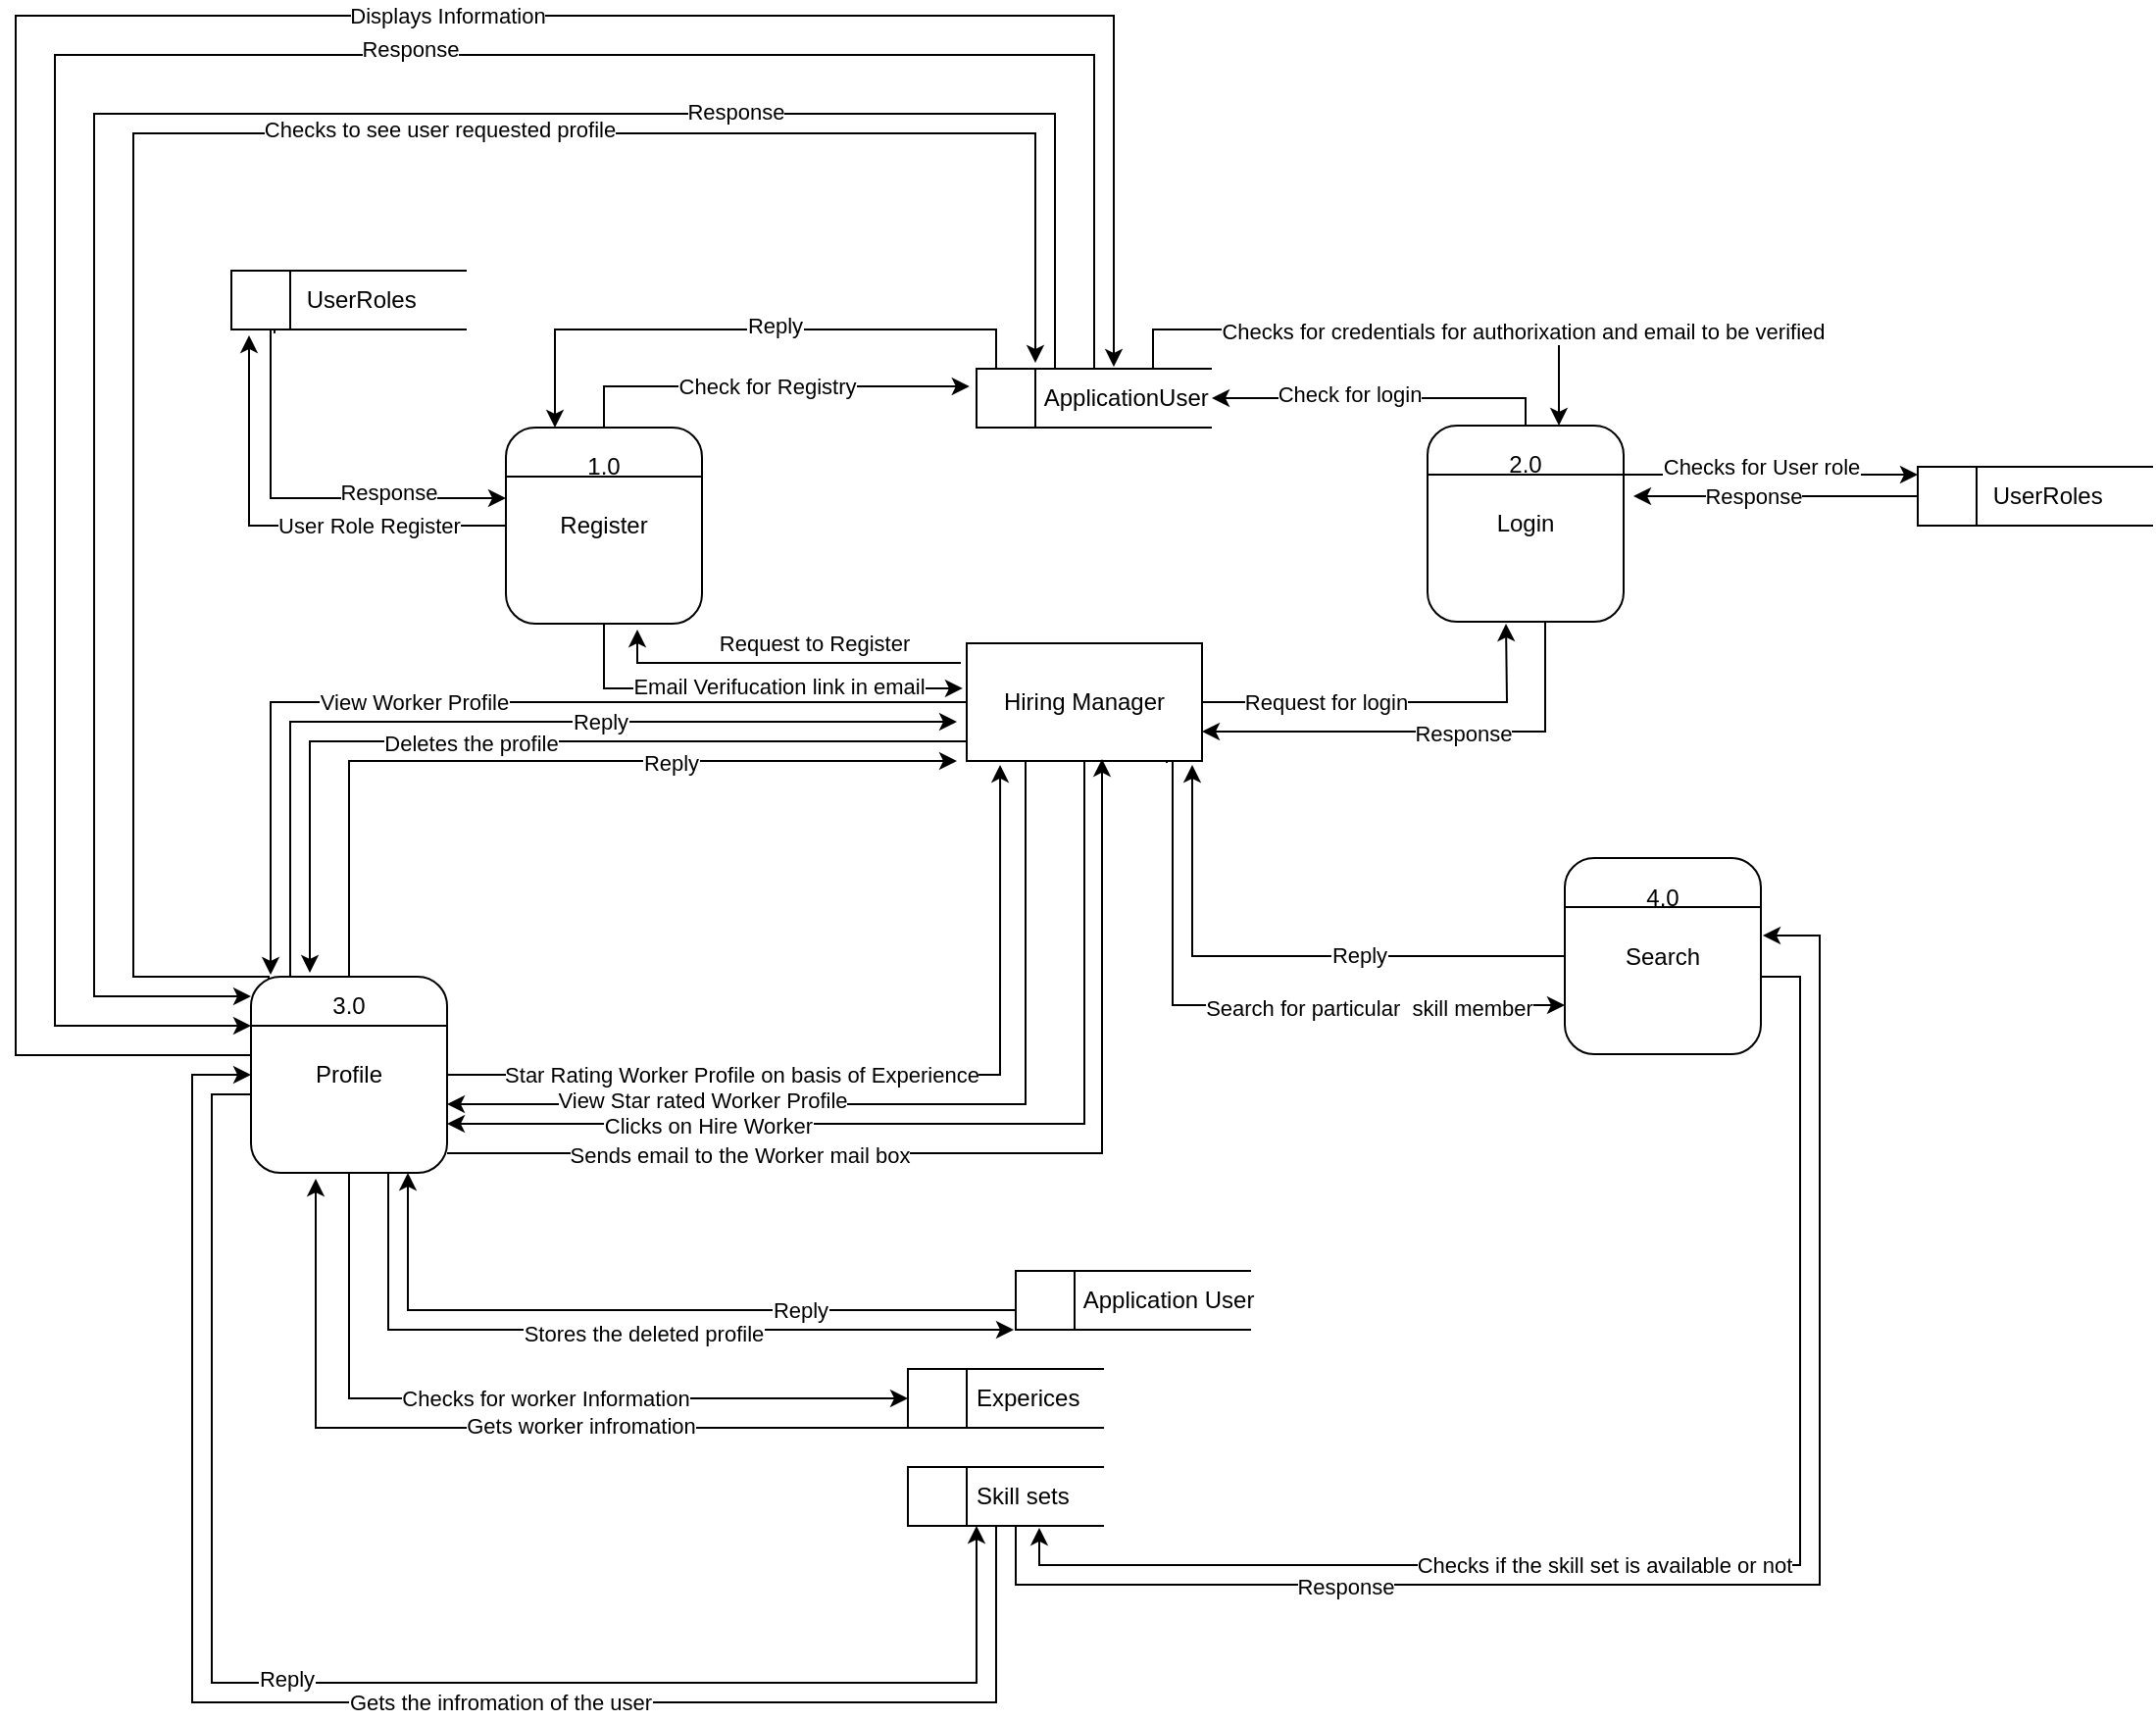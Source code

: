 <mxfile version="14.9.1" type="github">
  <diagram id="8qBJmzlZQiSokgc8NCbG" name="Page-1">
    <mxGraphModel dx="1958" dy="450" grid="1" gridSize="10" guides="1" tooltips="1" connect="1" arrows="1" fold="1" page="1" pageScale="1" pageWidth="850" pageHeight="1100" math="0" shadow="0">
      <root>
        <mxCell id="0" />
        <mxCell id="1" parent="0" />
        <mxCell id="QMCbMUR7JRhNykuZOvW2-59" style="edgeStyle=orthogonalEdgeStyle;rounded=0;orthogonalLoop=1;jettySize=auto;html=1;exitX=0.5;exitY=0;exitDx=0;exitDy=0;entryX=0.25;entryY=0;entryDx=0;entryDy=0;" edge="1" parent="1" source="QMCbMUR7JRhNykuZOvW2-67" target="QMCbMUR7JRhNykuZOvW2-74">
          <mxGeometry relative="1" as="geometry">
            <Array as="points">
              <mxPoint x="420" y="410" />
              <mxPoint x="420" y="390" />
              <mxPoint x="195" y="390" />
            </Array>
          </mxGeometry>
        </mxCell>
        <mxCell id="QMCbMUR7JRhNykuZOvW2-60" value="Reply" style="edgeLabel;html=1;align=center;verticalAlign=middle;resizable=0;points=[];" vertex="1" connectable="0" parent="QMCbMUR7JRhNykuZOvW2-59">
          <mxGeometry x="0.063" y="-2" relative="1" as="geometry">
            <mxPoint as="offset" />
          </mxGeometry>
        </mxCell>
        <mxCell id="QMCbMUR7JRhNykuZOvW2-61" style="edgeStyle=orthogonalEdgeStyle;rounded=0;orthogonalLoop=1;jettySize=auto;html=1;exitX=0.5;exitY=0;exitDx=0;exitDy=0;entryX=0.67;entryY=0;entryDx=0;entryDy=0;entryPerimeter=0;" edge="1" parent="1" source="QMCbMUR7JRhNykuZOvW2-67" target="QMCbMUR7JRhNykuZOvW2-103">
          <mxGeometry relative="1" as="geometry">
            <Array as="points">
              <mxPoint x="500" y="410" />
              <mxPoint x="500" y="390" />
              <mxPoint x="707" y="390" />
            </Array>
          </mxGeometry>
        </mxCell>
        <mxCell id="QMCbMUR7JRhNykuZOvW2-62" value="Checks for credentials for authorixation and email to be verified&amp;nbsp;" style="edgeLabel;html=1;align=center;verticalAlign=middle;resizable=0;points=[];" vertex="1" connectable="0" parent="QMCbMUR7JRhNykuZOvW2-61">
          <mxGeometry x="-0.108" y="-1" relative="1" as="geometry">
            <mxPoint x="103" as="offset" />
          </mxGeometry>
        </mxCell>
        <mxCell id="QMCbMUR7JRhNykuZOvW2-63" style="edgeStyle=orthogonalEdgeStyle;rounded=0;orthogonalLoop=1;jettySize=auto;html=1;exitX=0.41;exitY=0.033;exitDx=0;exitDy=0;exitPerimeter=0;" edge="1" parent="1" source="QMCbMUR7JRhNykuZOvW2-67" target="QMCbMUR7JRhNykuZOvW2-134">
          <mxGeometry relative="1" as="geometry">
            <mxPoint x="70" y="693" as="targetPoint" />
            <Array as="points">
              <mxPoint x="450" y="410" />
              <mxPoint x="450" y="280" />
              <mxPoint x="-40" y="280" />
              <mxPoint x="-40" y="730" />
            </Array>
          </mxGeometry>
        </mxCell>
        <mxCell id="QMCbMUR7JRhNykuZOvW2-64" value="Response" style="edgeLabel;html=1;align=center;verticalAlign=middle;resizable=0;points=[];" vertex="1" connectable="0" parent="QMCbMUR7JRhNykuZOvW2-63">
          <mxGeometry x="-0.478" y="-1" relative="1" as="geometry">
            <mxPoint as="offset" />
          </mxGeometry>
        </mxCell>
        <mxCell id="QMCbMUR7JRhNykuZOvW2-65" style="edgeStyle=orthogonalEdgeStyle;rounded=0;orthogonalLoop=1;jettySize=auto;html=1;exitX=0.5;exitY=0;exitDx=0;exitDy=0;entryX=0;entryY=0.25;entryDx=0;entryDy=0;" edge="1" parent="1" source="QMCbMUR7JRhNykuZOvW2-67" target="QMCbMUR7JRhNykuZOvW2-134">
          <mxGeometry relative="1" as="geometry">
            <mxPoint x="20" y="745" as="targetPoint" />
            <Array as="points">
              <mxPoint x="470" y="250" />
              <mxPoint x="-60" y="250" />
              <mxPoint x="-60" y="745" />
            </Array>
          </mxGeometry>
        </mxCell>
        <mxCell id="QMCbMUR7JRhNykuZOvW2-66" value="Response" style="edgeLabel;html=1;align=center;verticalAlign=middle;resizable=0;points=[];" vertex="1" connectable="0" parent="QMCbMUR7JRhNykuZOvW2-65">
          <mxGeometry x="-0.207" y="-3" relative="1" as="geometry">
            <mxPoint as="offset" />
          </mxGeometry>
        </mxCell>
        <mxCell id="QMCbMUR7JRhNykuZOvW2-67" value="&amp;nbsp;&amp;nbsp;&amp;nbsp;&amp;nbsp;&amp;nbsp;&amp;nbsp;&amp;nbsp;&amp;nbsp; ApplicationUser" style="html=1;dashed=0;whitespace=wrap;shape=mxgraph.dfd.dataStoreID;align=left;spacingLeft=3;points=[[0,0],[0.5,0],[1,0],[0,0.5],[1,0.5],[0,1],[0.5,1],[1,1]];" vertex="1" parent="1">
          <mxGeometry x="410" y="410" width="120" height="30" as="geometry" />
        </mxCell>
        <mxCell id="QMCbMUR7JRhNykuZOvW2-68" style="edgeStyle=orthogonalEdgeStyle;rounded=0;orthogonalLoop=1;jettySize=auto;html=1;exitX=0.5;exitY=1;exitDx=0;exitDy=0;entryX=-0.017;entryY=0.383;entryDx=0;entryDy=0;entryPerimeter=0;" edge="1" parent="1" source="QMCbMUR7JRhNykuZOvW2-74" target="QMCbMUR7JRhNykuZOvW2-93">
          <mxGeometry relative="1" as="geometry">
            <Array as="points">
              <mxPoint x="220" y="573" />
            </Array>
          </mxGeometry>
        </mxCell>
        <mxCell id="QMCbMUR7JRhNykuZOvW2-69" value="Email Verifucation link in email" style="edgeLabel;html=1;align=center;verticalAlign=middle;resizable=0;points=[];" vertex="1" connectable="0" parent="QMCbMUR7JRhNykuZOvW2-68">
          <mxGeometry x="0.125" y="1" relative="1" as="geometry">
            <mxPoint as="offset" />
          </mxGeometry>
        </mxCell>
        <mxCell id="QMCbMUR7JRhNykuZOvW2-70" style="edgeStyle=orthogonalEdgeStyle;rounded=0;orthogonalLoop=1;jettySize=auto;html=1;exitX=0.5;exitY=0;exitDx=0;exitDy=0;entryX=-0.03;entryY=0.3;entryDx=0;entryDy=0;entryPerimeter=0;" edge="1" parent="1" source="QMCbMUR7JRhNykuZOvW2-74" target="QMCbMUR7JRhNykuZOvW2-67">
          <mxGeometry relative="1" as="geometry" />
        </mxCell>
        <mxCell id="QMCbMUR7JRhNykuZOvW2-71" value="Check for Registry" style="edgeLabel;html=1;align=center;verticalAlign=middle;resizable=0;points=[];" vertex="1" connectable="0" parent="QMCbMUR7JRhNykuZOvW2-70">
          <mxGeometry relative="1" as="geometry">
            <mxPoint as="offset" />
          </mxGeometry>
        </mxCell>
        <mxCell id="QMCbMUR7JRhNykuZOvW2-72" style="edgeStyle=orthogonalEdgeStyle;rounded=0;orthogonalLoop=1;jettySize=auto;html=1;entryX=0.075;entryY=1.1;entryDx=0;entryDy=0;entryPerimeter=0;" edge="1" parent="1" source="QMCbMUR7JRhNykuZOvW2-74" target="QMCbMUR7JRhNykuZOvW2-164">
          <mxGeometry relative="1" as="geometry" />
        </mxCell>
        <mxCell id="QMCbMUR7JRhNykuZOvW2-73" value="User Role Register" style="edgeLabel;html=1;align=center;verticalAlign=middle;resizable=0;points=[];" vertex="1" connectable="0" parent="QMCbMUR7JRhNykuZOvW2-72">
          <mxGeometry x="-0.263" y="3" relative="1" as="geometry">
            <mxPoint x="14" y="-3" as="offset" />
          </mxGeometry>
        </mxCell>
        <mxCell id="QMCbMUR7JRhNykuZOvW2-74" value="Register" style="rounded=1;whiteSpace=wrap;html=1;" vertex="1" parent="1">
          <mxGeometry x="170" y="440" width="100" height="100" as="geometry" />
        </mxCell>
        <mxCell id="QMCbMUR7JRhNykuZOvW2-75" value="" style="endArrow=none;html=1;exitX=0;exitY=0.25;exitDx=0;exitDy=0;entryX=1;entryY=0.25;entryDx=0;entryDy=0;" edge="1" parent="1" source="QMCbMUR7JRhNykuZOvW2-74" target="QMCbMUR7JRhNykuZOvW2-74">
          <mxGeometry width="50" height="50" relative="1" as="geometry">
            <mxPoint x="410" y="520" as="sourcePoint" />
            <mxPoint x="290" y="470" as="targetPoint" />
          </mxGeometry>
        </mxCell>
        <mxCell id="QMCbMUR7JRhNykuZOvW2-76" style="edgeStyle=orthogonalEdgeStyle;rounded=0;orthogonalLoop=1;jettySize=auto;html=1;exitX=0.5;exitY=1;exitDx=0;exitDy=0;" edge="1" parent="1" source="QMCbMUR7JRhNykuZOvW2-74" target="QMCbMUR7JRhNykuZOvW2-74">
          <mxGeometry relative="1" as="geometry" />
        </mxCell>
        <mxCell id="QMCbMUR7JRhNykuZOvW2-77" style="edgeStyle=orthogonalEdgeStyle;rounded=0;orthogonalLoop=1;jettySize=auto;html=1;entryX=0.67;entryY=1.03;entryDx=0;entryDy=0;entryPerimeter=0;" edge="1" parent="1" target="QMCbMUR7JRhNykuZOvW2-74">
          <mxGeometry relative="1" as="geometry">
            <mxPoint x="402" y="560" as="sourcePoint" />
            <Array as="points">
              <mxPoint x="402" y="560" />
              <mxPoint x="237" y="560" />
            </Array>
          </mxGeometry>
        </mxCell>
        <mxCell id="QMCbMUR7JRhNykuZOvW2-78" value="Request to Register" style="edgeLabel;html=1;align=center;verticalAlign=middle;resizable=0;points=[];" vertex="1" connectable="0" parent="QMCbMUR7JRhNykuZOvW2-77">
          <mxGeometry x="-0.026" y="4" relative="1" as="geometry">
            <mxPoint x="13" y="-14" as="offset" />
          </mxGeometry>
        </mxCell>
        <mxCell id="QMCbMUR7JRhNykuZOvW2-79" style="edgeStyle=orthogonalEdgeStyle;rounded=0;orthogonalLoop=1;jettySize=auto;html=1;exitX=1;exitY=0.5;exitDx=0;exitDy=0;" edge="1" parent="1" source="QMCbMUR7JRhNykuZOvW2-93">
          <mxGeometry relative="1" as="geometry">
            <mxPoint x="680" y="540" as="targetPoint" />
          </mxGeometry>
        </mxCell>
        <mxCell id="QMCbMUR7JRhNykuZOvW2-80" value="Request for login" style="edgeLabel;html=1;align=center;verticalAlign=middle;resizable=0;points=[];" vertex="1" connectable="0" parent="QMCbMUR7JRhNykuZOvW2-79">
          <mxGeometry x="-0.354" relative="1" as="geometry">
            <mxPoint as="offset" />
          </mxGeometry>
        </mxCell>
        <mxCell id="QMCbMUR7JRhNykuZOvW2-81" style="edgeStyle=orthogonalEdgeStyle;rounded=0;orthogonalLoop=1;jettySize=auto;html=1;exitX=0.85;exitY=1.017;exitDx=0;exitDy=0;entryX=0;entryY=0.75;entryDx=0;entryDy=0;exitPerimeter=0;" edge="1" parent="1" source="QMCbMUR7JRhNykuZOvW2-93" target="QMCbMUR7JRhNykuZOvW2-143">
          <mxGeometry relative="1" as="geometry">
            <Array as="points">
              <mxPoint x="507" y="610" />
              <mxPoint x="510" y="610" />
              <mxPoint x="510" y="735" />
            </Array>
          </mxGeometry>
        </mxCell>
        <mxCell id="QMCbMUR7JRhNykuZOvW2-82" value="Search for particular&amp;nbsp; skill member" style="edgeLabel;html=1;align=center;verticalAlign=middle;resizable=0;points=[];" vertex="1" connectable="0" parent="QMCbMUR7JRhNykuZOvW2-81">
          <mxGeometry x="0.444" y="1" relative="1" as="geometry">
            <mxPoint x="-8.48" y="1.75" as="offset" />
          </mxGeometry>
        </mxCell>
        <mxCell id="QMCbMUR7JRhNykuZOvW2-89" style="edgeStyle=orthogonalEdgeStyle;rounded=0;orthogonalLoop=1;jettySize=auto;html=1;exitX=0;exitY=0.75;exitDx=0;exitDy=0;" edge="1" parent="1" source="QMCbMUR7JRhNykuZOvW2-93">
          <mxGeometry relative="1" as="geometry">
            <Array as="points">
              <mxPoint x="405" y="580" />
              <mxPoint x="50" y="580" />
              <mxPoint x="50" y="719" />
            </Array>
            <mxPoint x="50" y="719" as="targetPoint" />
          </mxGeometry>
        </mxCell>
        <mxCell id="QMCbMUR7JRhNykuZOvW2-90" value="View Worker Profile" style="edgeLabel;html=1;align=center;verticalAlign=middle;resizable=0;points=[];" vertex="1" connectable="0" parent="QMCbMUR7JRhNykuZOvW2-89">
          <mxGeometry x="0.037" y="1" relative="1" as="geometry">
            <mxPoint x="-33" y="-1" as="offset" />
          </mxGeometry>
        </mxCell>
        <mxCell id="QMCbMUR7JRhNykuZOvW2-91" style="edgeStyle=orthogonalEdgeStyle;rounded=0;orthogonalLoop=1;jettySize=auto;html=1;exitX=0;exitY=0.75;exitDx=0;exitDy=0;" edge="1" parent="1" source="QMCbMUR7JRhNykuZOvW2-93">
          <mxGeometry relative="1" as="geometry">
            <Array as="points">
              <mxPoint x="405" y="600" />
              <mxPoint x="70" y="600" />
              <mxPoint x="70" y="718" />
            </Array>
            <mxPoint x="70" y="718" as="targetPoint" />
          </mxGeometry>
        </mxCell>
        <mxCell id="QMCbMUR7JRhNykuZOvW2-92" value="Deletes the profile" style="edgeLabel;html=1;align=center;verticalAlign=middle;resizable=0;points=[];" vertex="1" connectable="0" parent="QMCbMUR7JRhNykuZOvW2-91">
          <mxGeometry x="0.129" y="1" relative="1" as="geometry">
            <mxPoint as="offset" />
          </mxGeometry>
        </mxCell>
        <mxCell id="QMCbMUR7JRhNykuZOvW2-179" style="edgeStyle=orthogonalEdgeStyle;rounded=0;orthogonalLoop=1;jettySize=auto;html=1;exitX=0.25;exitY=1;exitDx=0;exitDy=0;entryX=1;entryY=0.65;entryDx=0;entryDy=0;entryPerimeter=0;" edge="1" parent="1" source="QMCbMUR7JRhNykuZOvW2-93" target="QMCbMUR7JRhNykuZOvW2-134">
          <mxGeometry relative="1" as="geometry" />
        </mxCell>
        <mxCell id="QMCbMUR7JRhNykuZOvW2-180" value="View Star rated Worker Profile" style="edgeLabel;html=1;align=center;verticalAlign=middle;resizable=0;points=[];" vertex="1" connectable="0" parent="QMCbMUR7JRhNykuZOvW2-179">
          <mxGeometry x="0.719" y="-2" relative="1" as="geometry">
            <mxPoint x="64" as="offset" />
          </mxGeometry>
        </mxCell>
        <mxCell id="QMCbMUR7JRhNykuZOvW2-181" style="edgeStyle=orthogonalEdgeStyle;rounded=0;orthogonalLoop=1;jettySize=auto;html=1;exitX=0.5;exitY=1;exitDx=0;exitDy=0;entryX=1;entryY=0.75;entryDx=0;entryDy=0;" edge="1" parent="1" source="QMCbMUR7JRhNykuZOvW2-93" target="QMCbMUR7JRhNykuZOvW2-134">
          <mxGeometry relative="1" as="geometry" />
        </mxCell>
        <mxCell id="QMCbMUR7JRhNykuZOvW2-182" value="Clicks on Hire Worker" style="edgeLabel;html=1;align=center;verticalAlign=middle;resizable=0;points=[];" vertex="1" connectable="0" parent="QMCbMUR7JRhNykuZOvW2-181">
          <mxGeometry x="0.478" y="1" relative="1" as="geometry">
            <mxPoint as="offset" />
          </mxGeometry>
        </mxCell>
        <mxCell id="QMCbMUR7JRhNykuZOvW2-93" value="Hiring Manager" style="rounded=0;whiteSpace=wrap;html=1;" vertex="1" parent="1">
          <mxGeometry x="405" y="550" width="120" height="60" as="geometry" />
        </mxCell>
        <mxCell id="QMCbMUR7JRhNykuZOvW2-94" value="1.0" style="text;html=1;strokeColor=none;fillColor=none;align=center;verticalAlign=middle;whiteSpace=wrap;rounded=0;" vertex="1" parent="1">
          <mxGeometry x="200" y="450" width="40" height="20" as="geometry" />
        </mxCell>
        <mxCell id="QMCbMUR7JRhNykuZOvW2-95" value="" style="endArrow=none;html=1;exitX=0;exitY=0.25;exitDx=0;exitDy=0;entryX=1;entryY=0.25;entryDx=0;entryDy=0;" edge="1" parent="1">
          <mxGeometry width="50" height="50" relative="1" as="geometry">
            <mxPoint x="170" y="465" as="sourcePoint" />
            <mxPoint x="270" y="465" as="targetPoint" />
          </mxGeometry>
        </mxCell>
        <mxCell id="QMCbMUR7JRhNykuZOvW2-96" style="edgeStyle=orthogonalEdgeStyle;rounded=0;orthogonalLoop=1;jettySize=auto;html=1;exitX=0.5;exitY=1;exitDx=0;exitDy=0;" edge="1" parent="1">
          <mxGeometry relative="1" as="geometry">
            <mxPoint x="220" y="540" as="sourcePoint" />
            <mxPoint x="220" y="540" as="targetPoint" />
          </mxGeometry>
        </mxCell>
        <mxCell id="QMCbMUR7JRhNykuZOvW2-97" style="edgeStyle=orthogonalEdgeStyle;rounded=0;orthogonalLoop=1;jettySize=auto;html=1;exitX=0.5;exitY=1;exitDx=0;exitDy=0;" edge="1" parent="1">
          <mxGeometry relative="1" as="geometry">
            <mxPoint x="660" y="469" as="sourcePoint" />
            <mxPoint x="660" y="469" as="targetPoint" />
          </mxGeometry>
        </mxCell>
        <mxCell id="QMCbMUR7JRhNykuZOvW2-98" style="edgeStyle=orthogonalEdgeStyle;rounded=0;orthogonalLoop=1;jettySize=auto;html=1;exitX=0.5;exitY=1;exitDx=0;exitDy=0;" edge="1" parent="1">
          <mxGeometry relative="1" as="geometry">
            <mxPoint x="660" y="469" as="sourcePoint" />
            <mxPoint x="660" y="469" as="targetPoint" />
          </mxGeometry>
        </mxCell>
        <mxCell id="QMCbMUR7JRhNykuZOvW2-99" style="edgeStyle=orthogonalEdgeStyle;rounded=0;orthogonalLoop=1;jettySize=auto;html=1;exitX=0.61;exitY=1;exitDx=0;exitDy=0;entryX=1;entryY=0.75;entryDx=0;entryDy=0;exitPerimeter=0;" edge="1" parent="1" source="QMCbMUR7JRhNykuZOvW2-103" target="QMCbMUR7JRhNykuZOvW2-93">
          <mxGeometry relative="1" as="geometry">
            <Array as="points">
              <mxPoint x="700" y="539" />
              <mxPoint x="700" y="595" />
            </Array>
          </mxGeometry>
        </mxCell>
        <mxCell id="QMCbMUR7JRhNykuZOvW2-100" value="Response" style="edgeLabel;html=1;align=center;verticalAlign=middle;resizable=0;points=[];" vertex="1" connectable="0" parent="QMCbMUR7JRhNykuZOvW2-99">
          <mxGeometry x="-0.147" y="1" relative="1" as="geometry">
            <mxPoint as="offset" />
          </mxGeometry>
        </mxCell>
        <mxCell id="QMCbMUR7JRhNykuZOvW2-101" style="edgeStyle=orthogonalEdgeStyle;rounded=0;orthogonalLoop=1;jettySize=auto;html=1;" edge="1" parent="1" source="QMCbMUR7JRhNykuZOvW2-103">
          <mxGeometry relative="1" as="geometry">
            <Array as="points">
              <mxPoint x="690" y="425" />
            </Array>
            <mxPoint x="530" y="425" as="targetPoint" />
          </mxGeometry>
        </mxCell>
        <mxCell id="QMCbMUR7JRhNykuZOvW2-102" value="Check for login" style="edgeLabel;html=1;align=center;verticalAlign=middle;resizable=0;points=[];" vertex="1" connectable="0" parent="QMCbMUR7JRhNykuZOvW2-101">
          <mxGeometry x="0.196" y="-2" relative="1" as="geometry">
            <mxPoint as="offset" />
          </mxGeometry>
        </mxCell>
        <mxCell id="QMCbMUR7JRhNykuZOvW2-191" style="edgeStyle=orthogonalEdgeStyle;rounded=0;orthogonalLoop=1;jettySize=auto;html=1;exitX=1;exitY=0.25;exitDx=0;exitDy=0;" edge="1" parent="1" source="QMCbMUR7JRhNykuZOvW2-103">
          <mxGeometry relative="1" as="geometry">
            <mxPoint x="890" y="464" as="targetPoint" />
          </mxGeometry>
        </mxCell>
        <mxCell id="QMCbMUR7JRhNykuZOvW2-193" value="Checks for User role" style="edgeLabel;html=1;align=center;verticalAlign=middle;resizable=0;points=[];" vertex="1" connectable="0" parent="QMCbMUR7JRhNykuZOvW2-191">
          <mxGeometry x="-0.293" y="3" relative="1" as="geometry">
            <mxPoint x="17" y="-1" as="offset" />
          </mxGeometry>
        </mxCell>
        <mxCell id="QMCbMUR7JRhNykuZOvW2-103" value="Login" style="rounded=1;whiteSpace=wrap;html=1;" vertex="1" parent="1">
          <mxGeometry x="640" y="439" width="100" height="100" as="geometry" />
        </mxCell>
        <mxCell id="QMCbMUR7JRhNykuZOvW2-104" value="" style="endArrow=none;html=1;exitX=0;exitY=0.25;exitDx=0;exitDy=0;entryX=1;entryY=0.25;entryDx=0;entryDy=0;" edge="1" parent="1" source="QMCbMUR7JRhNykuZOvW2-103" target="QMCbMUR7JRhNykuZOvW2-103">
          <mxGeometry width="50" height="50" relative="1" as="geometry">
            <mxPoint x="880" y="459" as="sourcePoint" />
            <mxPoint x="760" y="409" as="targetPoint" />
          </mxGeometry>
        </mxCell>
        <mxCell id="QMCbMUR7JRhNykuZOvW2-105" style="edgeStyle=orthogonalEdgeStyle;rounded=0;orthogonalLoop=1;jettySize=auto;html=1;exitX=0.5;exitY=1;exitDx=0;exitDy=0;" edge="1" parent="1" source="QMCbMUR7JRhNykuZOvW2-103" target="QMCbMUR7JRhNykuZOvW2-103">
          <mxGeometry relative="1" as="geometry" />
        </mxCell>
        <mxCell id="QMCbMUR7JRhNykuZOvW2-106" style="edgeStyle=orthogonalEdgeStyle;rounded=0;orthogonalLoop=1;jettySize=auto;html=1;exitX=0.5;exitY=1;exitDx=0;exitDy=0;" edge="1" parent="1">
          <mxGeometry relative="1" as="geometry">
            <mxPoint x="690" y="479" as="sourcePoint" />
            <mxPoint x="690" y="479" as="targetPoint" />
          </mxGeometry>
        </mxCell>
        <mxCell id="QMCbMUR7JRhNykuZOvW2-107" value="2.0" style="text;html=1;strokeColor=none;fillColor=none;align=center;verticalAlign=middle;whiteSpace=wrap;rounded=0;" vertex="1" parent="1">
          <mxGeometry x="670" y="449" width="40" height="20" as="geometry" />
        </mxCell>
        <mxCell id="QMCbMUR7JRhNykuZOvW2-108" style="edgeStyle=orthogonalEdgeStyle;rounded=0;orthogonalLoop=1;jettySize=auto;html=1;exitX=0.5;exitY=1;exitDx=0;exitDy=0;" edge="1" parent="1">
          <mxGeometry relative="1" as="geometry">
            <mxPoint x="415" y="720" as="sourcePoint" />
            <mxPoint x="415" y="720" as="targetPoint" />
          </mxGeometry>
        </mxCell>
        <mxCell id="QMCbMUR7JRhNykuZOvW2-109" style="edgeStyle=orthogonalEdgeStyle;rounded=0;orthogonalLoop=1;jettySize=auto;html=1;exitX=0.5;exitY=1;exitDx=0;exitDy=0;" edge="1" parent="1">
          <mxGeometry relative="1" as="geometry">
            <mxPoint x="415" y="720" as="sourcePoint" />
            <mxPoint x="415" y="720" as="targetPoint" />
          </mxGeometry>
        </mxCell>
        <mxCell id="QMCbMUR7JRhNykuZOvW2-110" style="edgeStyle=orthogonalEdgeStyle;rounded=0;orthogonalLoop=1;jettySize=auto;html=1;exitX=0.09;exitY=0.02;exitDx=0;exitDy=0;exitPerimeter=0;" edge="1" parent="1" source="QMCbMUR7JRhNykuZOvW2-134">
          <mxGeometry relative="1" as="geometry">
            <Array as="points">
              <mxPoint x="49" y="720" />
              <mxPoint x="-20" y="720" />
              <mxPoint x="-20" y="290" />
              <mxPoint x="440" y="290" />
            </Array>
            <mxPoint x="440" y="407" as="targetPoint" />
          </mxGeometry>
        </mxCell>
        <mxCell id="QMCbMUR7JRhNykuZOvW2-111" value="Checks to see user requested profile " style="edgeLabel;html=1;align=center;verticalAlign=middle;resizable=0;points=[];" vertex="1" connectable="0" parent="QMCbMUR7JRhNykuZOvW2-110">
          <mxGeometry x="0.218" y="2" relative="1" as="geometry">
            <mxPoint as="offset" />
          </mxGeometry>
        </mxCell>
        <mxCell id="QMCbMUR7JRhNykuZOvW2-124" style="edgeStyle=orthogonalEdgeStyle;rounded=0;orthogonalLoop=1;jettySize=auto;html=1;exitX=0.25;exitY=0;exitDx=0;exitDy=0;" edge="1" parent="1" source="QMCbMUR7JRhNykuZOvW2-134">
          <mxGeometry relative="1" as="geometry">
            <mxPoint x="400" y="590" as="targetPoint" />
            <Array as="points">
              <mxPoint x="60" y="720" />
              <mxPoint x="60" y="590" />
            </Array>
          </mxGeometry>
        </mxCell>
        <mxCell id="QMCbMUR7JRhNykuZOvW2-125" value="Reply" style="edgeLabel;html=1;align=center;verticalAlign=middle;resizable=0;points=[];" vertex="1" connectable="0" parent="QMCbMUR7JRhNykuZOvW2-124">
          <mxGeometry x="0.233" relative="1" as="geometry">
            <mxPoint as="offset" />
          </mxGeometry>
        </mxCell>
        <mxCell id="QMCbMUR7JRhNykuZOvW2-126" style="edgeStyle=orthogonalEdgeStyle;rounded=0;orthogonalLoop=1;jettySize=auto;html=1;exitX=0;exitY=0.75;exitDx=0;exitDy=0;" edge="1" parent="1" source="QMCbMUR7JRhNykuZOvW2-134">
          <mxGeometry relative="1" as="geometry">
            <mxPoint x="410" y="1000" as="targetPoint" />
            <Array as="points">
              <mxPoint x="40" y="780" />
              <mxPoint x="20" y="780" />
              <mxPoint x="20" y="1080" />
              <mxPoint x="410" y="1080" />
            </Array>
          </mxGeometry>
        </mxCell>
        <mxCell id="QMCbMUR7JRhNykuZOvW2-127" value="Reply" style="edgeLabel;html=1;align=center;verticalAlign=middle;resizable=0;points=[];" vertex="1" connectable="0" parent="QMCbMUR7JRhNykuZOvW2-126">
          <mxGeometry x="-0.073" y="2" relative="1" as="geometry">
            <mxPoint as="offset" />
          </mxGeometry>
        </mxCell>
        <mxCell id="QMCbMUR7JRhNykuZOvW2-128" style="edgeStyle=orthogonalEdgeStyle;rounded=0;orthogonalLoop=1;jettySize=auto;html=1;exitX=0;exitY=0.25;exitDx=0;exitDy=0;" edge="1" parent="1" source="QMCbMUR7JRhNykuZOvW2-134">
          <mxGeometry relative="1" as="geometry">
            <mxPoint x="480" y="409" as="targetPoint" />
            <Array as="points">
              <mxPoint x="40" y="760" />
              <mxPoint x="-80" y="760" />
              <mxPoint x="-80" y="230" />
              <mxPoint x="480" y="230" />
            </Array>
          </mxGeometry>
        </mxCell>
        <mxCell id="QMCbMUR7JRhNykuZOvW2-129" value="Displays Information" style="edgeLabel;html=1;align=center;verticalAlign=middle;resizable=0;points=[];" vertex="1" connectable="0" parent="QMCbMUR7JRhNykuZOvW2-128">
          <mxGeometry x="0.261" relative="1" as="geometry">
            <mxPoint as="offset" />
          </mxGeometry>
        </mxCell>
        <mxCell id="QMCbMUR7JRhNykuZOvW2-130" style="edgeStyle=orthogonalEdgeStyle;rounded=0;orthogonalLoop=1;jettySize=auto;html=1;exitX=0.75;exitY=0;exitDx=0;exitDy=0;" edge="1" parent="1" source="QMCbMUR7JRhNykuZOvW2-134">
          <mxGeometry relative="1" as="geometry">
            <mxPoint x="400" y="610" as="targetPoint" />
            <Array as="points">
              <mxPoint x="90" y="720" />
              <mxPoint x="90" y="610" />
            </Array>
          </mxGeometry>
        </mxCell>
        <mxCell id="QMCbMUR7JRhNykuZOvW2-131" value="Reply" style="edgeLabel;html=1;align=center;verticalAlign=middle;resizable=0;points=[];" vertex="1" connectable="0" parent="QMCbMUR7JRhNykuZOvW2-130">
          <mxGeometry x="0.342" y="-1" relative="1" as="geometry">
            <mxPoint as="offset" />
          </mxGeometry>
        </mxCell>
        <mxCell id="QMCbMUR7JRhNykuZOvW2-132" style="edgeStyle=orthogonalEdgeStyle;rounded=0;orthogonalLoop=1;jettySize=auto;html=1;exitX=0.75;exitY=1;exitDx=0;exitDy=0;" edge="1" parent="1" source="QMCbMUR7JRhNykuZOvW2-134">
          <mxGeometry relative="1" as="geometry">
            <mxPoint x="429" y="900" as="targetPoint" />
            <Array as="points">
              <mxPoint x="110" y="820" />
              <mxPoint x="110" y="900" />
            </Array>
          </mxGeometry>
        </mxCell>
        <mxCell id="QMCbMUR7JRhNykuZOvW2-133" value="Stores the deleted profile " style="edgeLabel;html=1;align=center;verticalAlign=middle;resizable=0;points=[];" vertex="1" connectable="0" parent="QMCbMUR7JRhNykuZOvW2-132">
          <mxGeometry x="0.064" y="-2" relative="1" as="geometry">
            <mxPoint as="offset" />
          </mxGeometry>
        </mxCell>
        <mxCell id="QMCbMUR7JRhNykuZOvW2-169" style="edgeStyle=orthogonalEdgeStyle;rounded=0;orthogonalLoop=1;jettySize=auto;html=1;exitX=0.5;exitY=1;exitDx=0;exitDy=0;entryX=0;entryY=0.5;entryDx=0;entryDy=0;" edge="1" parent="1" source="QMCbMUR7JRhNykuZOvW2-134" target="QMCbMUR7JRhNykuZOvW2-158">
          <mxGeometry relative="1" as="geometry" />
        </mxCell>
        <mxCell id="QMCbMUR7JRhNykuZOvW2-171" value="Checks for worker Information" style="edgeLabel;html=1;align=center;verticalAlign=middle;resizable=0;points=[];" vertex="1" connectable="0" parent="QMCbMUR7JRhNykuZOvW2-169">
          <mxGeometry x="0.075" relative="1" as="geometry">
            <mxPoint as="offset" />
          </mxGeometry>
        </mxCell>
        <mxCell id="QMCbMUR7JRhNykuZOvW2-174" style="edgeStyle=orthogonalEdgeStyle;rounded=0;orthogonalLoop=1;jettySize=auto;html=1;exitX=1;exitY=0.5;exitDx=0;exitDy=0;entryX=0.142;entryY=1.033;entryDx=0;entryDy=0;entryPerimeter=0;" edge="1" parent="1" source="QMCbMUR7JRhNykuZOvW2-134" target="QMCbMUR7JRhNykuZOvW2-93">
          <mxGeometry relative="1" as="geometry" />
        </mxCell>
        <mxCell id="QMCbMUR7JRhNykuZOvW2-177" value="Star Rating Worker Profile on basis of Experience" style="edgeLabel;html=1;align=center;verticalAlign=middle;resizable=0;points=[];" vertex="1" connectable="0" parent="QMCbMUR7JRhNykuZOvW2-174">
          <mxGeometry x="-0.809" relative="1" as="geometry">
            <mxPoint x="108" as="offset" />
          </mxGeometry>
        </mxCell>
        <mxCell id="QMCbMUR7JRhNykuZOvW2-183" style="edgeStyle=orthogonalEdgeStyle;rounded=0;orthogonalLoop=1;jettySize=auto;html=1;entryX=0.575;entryY=0.983;entryDx=0;entryDy=0;entryPerimeter=0;" edge="1" parent="1" source="QMCbMUR7JRhNykuZOvW2-134" target="QMCbMUR7JRhNykuZOvW2-93">
          <mxGeometry relative="1" as="geometry">
            <Array as="points">
              <mxPoint x="474" y="810" />
            </Array>
          </mxGeometry>
        </mxCell>
        <mxCell id="QMCbMUR7JRhNykuZOvW2-184" value="Sends email to the Worker mail box" style="edgeLabel;html=1;align=center;verticalAlign=middle;resizable=0;points=[];" vertex="1" connectable="0" parent="QMCbMUR7JRhNykuZOvW2-183">
          <mxGeometry x="-0.443" y="-1" relative="1" as="geometry">
            <mxPoint as="offset" />
          </mxGeometry>
        </mxCell>
        <mxCell id="QMCbMUR7JRhNykuZOvW2-134" value="Profile" style="rounded=1;whiteSpace=wrap;html=1;" vertex="1" parent="1">
          <mxGeometry x="40" y="720" width="100" height="100" as="geometry" />
        </mxCell>
        <mxCell id="QMCbMUR7JRhNykuZOvW2-135" value="" style="endArrow=none;html=1;exitX=0;exitY=0.25;exitDx=0;exitDy=0;entryX=1;entryY=0.25;entryDx=0;entryDy=0;" edge="1" parent="1" source="QMCbMUR7JRhNykuZOvW2-134" target="QMCbMUR7JRhNykuZOvW2-134">
          <mxGeometry width="50" height="50" relative="1" as="geometry">
            <mxPoint x="260" y="1110" as="sourcePoint" />
            <mxPoint x="140" y="1060" as="targetPoint" />
          </mxGeometry>
        </mxCell>
        <mxCell id="QMCbMUR7JRhNykuZOvW2-136" style="edgeStyle=orthogonalEdgeStyle;rounded=0;orthogonalLoop=1;jettySize=auto;html=1;exitX=0.5;exitY=1;exitDx=0;exitDy=0;" edge="1" parent="1" source="QMCbMUR7JRhNykuZOvW2-134" target="QMCbMUR7JRhNykuZOvW2-134">
          <mxGeometry relative="1" as="geometry" />
        </mxCell>
        <mxCell id="QMCbMUR7JRhNykuZOvW2-137" style="edgeStyle=orthogonalEdgeStyle;rounded=0;orthogonalLoop=1;jettySize=auto;html=1;exitX=0.5;exitY=1;exitDx=0;exitDy=0;" edge="1" parent="1">
          <mxGeometry relative="1" as="geometry">
            <mxPoint x="450" y="628" as="sourcePoint" />
            <mxPoint x="450" y="628" as="targetPoint" />
          </mxGeometry>
        </mxCell>
        <mxCell id="QMCbMUR7JRhNykuZOvW2-138" value="3.0" style="text;html=1;strokeColor=none;fillColor=none;align=center;verticalAlign=middle;whiteSpace=wrap;rounded=0;" vertex="1" parent="1">
          <mxGeometry x="70" y="730" width="40" height="10.5" as="geometry" />
        </mxCell>
        <mxCell id="QMCbMUR7JRhNykuZOvW2-139" style="edgeStyle=orthogonalEdgeStyle;rounded=0;orthogonalLoop=1;jettySize=auto;html=1;" edge="1" parent="1" source="QMCbMUR7JRhNykuZOvW2-143">
          <mxGeometry relative="1" as="geometry">
            <mxPoint x="520" y="612" as="targetPoint" />
            <Array as="points">
              <mxPoint x="520" y="710" />
              <mxPoint x="520" y="612" />
            </Array>
          </mxGeometry>
        </mxCell>
        <mxCell id="QMCbMUR7JRhNykuZOvW2-140" value="Reply" style="edgeLabel;html=1;align=center;verticalAlign=middle;resizable=0;points=[];" vertex="1" connectable="0" parent="QMCbMUR7JRhNykuZOvW2-139">
          <mxGeometry x="-0.27" y="-1" relative="1" as="geometry">
            <mxPoint as="offset" />
          </mxGeometry>
        </mxCell>
        <mxCell id="QMCbMUR7JRhNykuZOvW2-141" style="edgeStyle=orthogonalEdgeStyle;rounded=0;orthogonalLoop=1;jettySize=auto;html=1;exitX=1;exitY=0.75;exitDx=0;exitDy=0;entryX=0.67;entryY=1.033;entryDx=0;entryDy=0;entryPerimeter=0;" edge="1" parent="1" source="QMCbMUR7JRhNykuZOvW2-143" target="QMCbMUR7JRhNykuZOvW2-155">
          <mxGeometry relative="1" as="geometry">
            <mxPoint x="600" y="1005" as="targetPoint" />
            <Array as="points">
              <mxPoint x="810" y="720" />
              <mxPoint x="830" y="720" />
              <mxPoint x="830" y="1020" />
              <mxPoint x="442" y="1020" />
            </Array>
          </mxGeometry>
        </mxCell>
        <mxCell id="QMCbMUR7JRhNykuZOvW2-142" value="Checks if the skill set is available or not" style="edgeLabel;html=1;align=center;verticalAlign=middle;resizable=0;points=[];" vertex="1" connectable="0" parent="QMCbMUR7JRhNykuZOvW2-141">
          <mxGeometry x="0.206" relative="1" as="geometry">
            <mxPoint x="12.5" as="offset" />
          </mxGeometry>
        </mxCell>
        <mxCell id="QMCbMUR7JRhNykuZOvW2-143" value="Search" style="rounded=1;whiteSpace=wrap;html=1;" vertex="1" parent="1">
          <mxGeometry x="710" y="659.5" width="100" height="100" as="geometry" />
        </mxCell>
        <mxCell id="QMCbMUR7JRhNykuZOvW2-144" value="" style="endArrow=none;html=1;exitX=0;exitY=0.25;exitDx=0;exitDy=0;entryX=1;entryY=0.25;entryDx=0;entryDy=0;" edge="1" parent="1" source="QMCbMUR7JRhNykuZOvW2-143" target="QMCbMUR7JRhNykuZOvW2-143">
          <mxGeometry width="50" height="50" relative="1" as="geometry">
            <mxPoint x="920" y="1079.5" as="sourcePoint" />
            <mxPoint x="800" y="1029.5" as="targetPoint" />
          </mxGeometry>
        </mxCell>
        <mxCell id="QMCbMUR7JRhNykuZOvW2-145" style="edgeStyle=orthogonalEdgeStyle;rounded=0;orthogonalLoop=1;jettySize=auto;html=1;exitX=0.5;exitY=1;exitDx=0;exitDy=0;" edge="1" parent="1" source="QMCbMUR7JRhNykuZOvW2-143" target="QMCbMUR7JRhNykuZOvW2-143">
          <mxGeometry relative="1" as="geometry" />
        </mxCell>
        <mxCell id="QMCbMUR7JRhNykuZOvW2-146" value="4.0" style="text;html=1;strokeColor=none;fillColor=none;align=center;verticalAlign=middle;whiteSpace=wrap;rounded=0;" vertex="1" parent="1">
          <mxGeometry x="740" y="669.5" width="40" height="20" as="geometry" />
        </mxCell>
        <mxCell id="QMCbMUR7JRhNykuZOvW2-151" style="edgeStyle=orthogonalEdgeStyle;rounded=0;orthogonalLoop=1;jettySize=auto;html=1;exitX=0.5;exitY=1;exitDx=0;exitDy=0;entryX=1.01;entryY=0.395;entryDx=0;entryDy=0;entryPerimeter=0;" edge="1" parent="1" source="QMCbMUR7JRhNykuZOvW2-155" target="QMCbMUR7JRhNykuZOvW2-143">
          <mxGeometry relative="1" as="geometry">
            <Array as="points">
              <mxPoint x="430" y="1000" />
              <mxPoint x="430" y="1030" />
              <mxPoint x="840" y="1030" />
              <mxPoint x="840" y="699" />
            </Array>
          </mxGeometry>
        </mxCell>
        <mxCell id="QMCbMUR7JRhNykuZOvW2-152" value="Response" style="edgeLabel;html=1;align=center;verticalAlign=middle;resizable=0;points=[];" vertex="1" connectable="0" parent="QMCbMUR7JRhNykuZOvW2-151">
          <mxGeometry x="-0.496" y="-1" relative="1" as="geometry">
            <mxPoint as="offset" />
          </mxGeometry>
        </mxCell>
        <mxCell id="QMCbMUR7JRhNykuZOvW2-153" style="edgeStyle=orthogonalEdgeStyle;rounded=0;orthogonalLoop=1;jettySize=auto;html=1;exitX=0.5;exitY=1;exitDx=0;exitDy=0;entryX=0;entryY=0.5;entryDx=0;entryDy=0;" edge="1" parent="1" source="QMCbMUR7JRhNykuZOvW2-155" target="QMCbMUR7JRhNykuZOvW2-134">
          <mxGeometry relative="1" as="geometry">
            <Array as="points">
              <mxPoint x="420" y="1000" />
              <mxPoint x="420" y="1090" />
              <mxPoint x="10" y="1090" />
              <mxPoint x="10" y="770" />
            </Array>
          </mxGeometry>
        </mxCell>
        <mxCell id="QMCbMUR7JRhNykuZOvW2-154" value="Gets the infromation of the user" style="edgeLabel;html=1;align=center;verticalAlign=middle;resizable=0;points=[];" vertex="1" connectable="0" parent="QMCbMUR7JRhNykuZOvW2-153">
          <mxGeometry x="-0.186" relative="1" as="geometry">
            <mxPoint as="offset" />
          </mxGeometry>
        </mxCell>
        <mxCell id="QMCbMUR7JRhNykuZOvW2-155" value="&amp;nbsp;&amp;nbsp;&amp;nbsp;&amp;nbsp;&amp;nbsp;&amp;nbsp;&amp;nbsp;&amp;nbsp; Skill sets" style="html=1;dashed=0;whitespace=wrap;shape=mxgraph.dfd.dataStoreID;align=left;spacingLeft=3;points=[[0,0],[0.5,0],[1,0],[0,0.5],[1,0.5],[0,1],[0.5,1],[1,1]];" vertex="1" parent="1">
          <mxGeometry x="375" y="970" width="100" height="30" as="geometry" />
        </mxCell>
        <mxCell id="QMCbMUR7JRhNykuZOvW2-170" style="edgeStyle=orthogonalEdgeStyle;rounded=0;orthogonalLoop=1;jettySize=auto;html=1;exitX=0;exitY=1;exitDx=0;exitDy=0;entryX=0.33;entryY=1.03;entryDx=0;entryDy=0;entryPerimeter=0;" edge="1" parent="1" source="QMCbMUR7JRhNykuZOvW2-158" target="QMCbMUR7JRhNykuZOvW2-134">
          <mxGeometry relative="1" as="geometry">
            <Array as="points">
              <mxPoint x="73" y="950" />
            </Array>
          </mxGeometry>
        </mxCell>
        <mxCell id="QMCbMUR7JRhNykuZOvW2-172" value="Gets worker infromation" style="edgeLabel;html=1;align=center;verticalAlign=middle;resizable=0;points=[];" vertex="1" connectable="0" parent="QMCbMUR7JRhNykuZOvW2-170">
          <mxGeometry x="-0.221" y="-1" relative="1" as="geometry">
            <mxPoint as="offset" />
          </mxGeometry>
        </mxCell>
        <mxCell id="QMCbMUR7JRhNykuZOvW2-158" value="&amp;nbsp;&amp;nbsp;&amp;nbsp;&amp;nbsp;&amp;nbsp;&amp;nbsp;&amp;nbsp;&amp;nbsp; Experices" style="html=1;dashed=0;whitespace=wrap;shape=mxgraph.dfd.dataStoreID;align=left;spacingLeft=3;points=[[0,0],[0.5,0],[1,0],[0,0.5],[1,0.5],[0,1],[0.5,1],[1,1]];" vertex="1" parent="1">
          <mxGeometry x="375" y="920" width="100" height="30" as="geometry" />
        </mxCell>
        <mxCell id="QMCbMUR7JRhNykuZOvW2-159" style="edgeStyle=orthogonalEdgeStyle;rounded=0;orthogonalLoop=1;jettySize=auto;html=1;" edge="1" parent="1" source="QMCbMUR7JRhNykuZOvW2-161">
          <mxGeometry relative="1" as="geometry">
            <mxPoint x="120" y="820" as="targetPoint" />
            <Array as="points">
              <mxPoint x="120" y="890" />
            </Array>
          </mxGeometry>
        </mxCell>
        <mxCell id="QMCbMUR7JRhNykuZOvW2-160" value="Reply" style="edgeLabel;html=1;align=center;verticalAlign=middle;resizable=0;points=[];" vertex="1" connectable="0" parent="QMCbMUR7JRhNykuZOvW2-159">
          <mxGeometry x="-0.384" relative="1" as="geometry">
            <mxPoint x="7" as="offset" />
          </mxGeometry>
        </mxCell>
        <mxCell id="QMCbMUR7JRhNykuZOvW2-161" value="&amp;nbsp;&amp;nbsp;&amp;nbsp;&amp;nbsp;&amp;nbsp;&amp;nbsp;&amp;nbsp;&amp;nbsp; Application User" style="html=1;dashed=0;whitespace=wrap;shape=mxgraph.dfd.dataStoreID;align=left;spacingLeft=3;points=[[0,0],[0.5,0],[1,0],[0,0.5],[1,0.5],[0,1],[0.5,1],[1,1]];" vertex="1" parent="1">
          <mxGeometry x="430" y="870" width="120" height="30" as="geometry" />
        </mxCell>
        <mxCell id="QMCbMUR7JRhNykuZOvW2-162" style="edgeStyle=orthogonalEdgeStyle;rounded=0;orthogonalLoop=1;jettySize=auto;html=1;exitX=0.183;exitY=1.067;exitDx=0;exitDy=0;entryX=0;entryY=0.36;entryDx=0;entryDy=0;entryPerimeter=0;exitPerimeter=0;" edge="1" parent="1" source="QMCbMUR7JRhNykuZOvW2-164" target="QMCbMUR7JRhNykuZOvW2-74">
          <mxGeometry relative="1" as="geometry">
            <Array as="points">
              <mxPoint x="52" y="390" />
              <mxPoint x="50" y="390" />
              <mxPoint x="50" y="476" />
            </Array>
          </mxGeometry>
        </mxCell>
        <mxCell id="QMCbMUR7JRhNykuZOvW2-163" value="Response" style="edgeLabel;html=1;align=center;verticalAlign=middle;resizable=0;points=[];" vertex="1" connectable="0" parent="QMCbMUR7JRhNykuZOvW2-162">
          <mxGeometry x="0.076" y="3" relative="1" as="geometry">
            <mxPoint x="37" as="offset" />
          </mxGeometry>
        </mxCell>
        <mxCell id="QMCbMUR7JRhNykuZOvW2-164" value="&amp;nbsp; &amp;nbsp; &amp;nbsp; &amp;nbsp; &amp;nbsp; UserRoles" style="html=1;dashed=0;whitespace=wrap;shape=mxgraph.dfd.dataStoreID;align=left;spacingLeft=3;points=[[0,0],[0.5,0],[1,0],[0,0.5],[1,0.5],[0,1],[0.5,1],[1,1]];" vertex="1" parent="1">
          <mxGeometry x="30" y="360" width="120" height="30" as="geometry" />
        </mxCell>
        <mxCell id="QMCbMUR7JRhNykuZOvW2-192" style="edgeStyle=orthogonalEdgeStyle;rounded=0;orthogonalLoop=1;jettySize=auto;html=1;exitX=0;exitY=0.5;exitDx=0;exitDy=0;entryX=1.05;entryY=0.36;entryDx=0;entryDy=0;entryPerimeter=0;" edge="1" parent="1" source="QMCbMUR7JRhNykuZOvW2-188" target="QMCbMUR7JRhNykuZOvW2-103">
          <mxGeometry relative="1" as="geometry" />
        </mxCell>
        <mxCell id="QMCbMUR7JRhNykuZOvW2-194" value="Response" style="edgeLabel;html=1;align=center;verticalAlign=middle;resizable=0;points=[];" vertex="1" connectable="0" parent="QMCbMUR7JRhNykuZOvW2-192">
          <mxGeometry x="0.159" relative="1" as="geometry">
            <mxPoint as="offset" />
          </mxGeometry>
        </mxCell>
        <mxCell id="QMCbMUR7JRhNykuZOvW2-188" value="&amp;nbsp; &amp;nbsp; &amp;nbsp; &amp;nbsp; &amp;nbsp; UserRoles" style="html=1;dashed=0;whitespace=wrap;shape=mxgraph.dfd.dataStoreID;align=left;spacingLeft=3;points=[[0,0],[0.5,0],[1,0],[0,0.5],[1,0.5],[0,1],[0.5,1],[1,1]];" vertex="1" parent="1">
          <mxGeometry x="890" y="460" width="120" height="30" as="geometry" />
        </mxCell>
      </root>
    </mxGraphModel>
  </diagram>
</mxfile>

